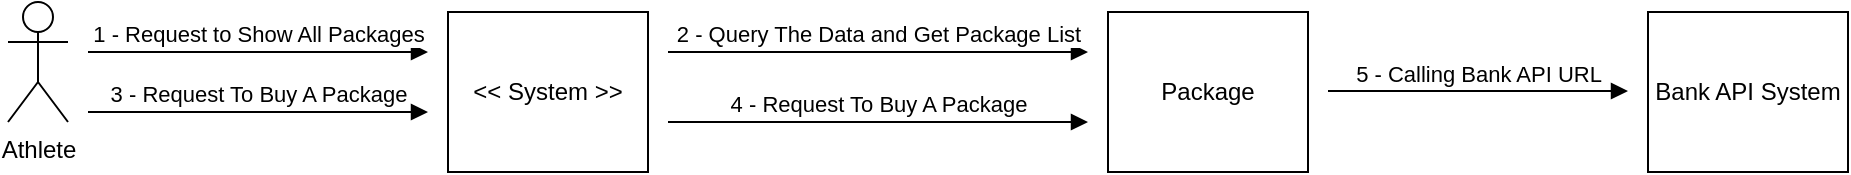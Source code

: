 <mxfile version="12.4.3" type="github" pages="1"><diagram id="mw67f_sT7p7kChdgEXOF" name="Page-1"><mxGraphModel dx="1038" dy="548" grid="1" gridSize="10" guides="1" tooltips="1" connect="1" arrows="1" fold="1" page="1" pageScale="1" pageWidth="850" pageHeight="1100" math="0" shadow="0"><root><mxCell id="0"/><mxCell id="1" parent="0"/><mxCell id="yftaWb96HfxDjKXYrXzD-1" value="Athlete" style="shape=umlActor;verticalLabelPosition=bottom;labelBackgroundColor=#ffffff;verticalAlign=top;html=1;" vertex="1" parent="1"><mxGeometry x="70" y="205" width="30" height="60" as="geometry"/></mxCell><mxCell id="yftaWb96HfxDjKXYrXzD-4" value="&amp;lt;&amp;lt; System &amp;gt;&amp;gt;" style="rounded=0;whiteSpace=wrap;html=1;" vertex="1" parent="1"><mxGeometry x="290" y="210" width="100" height="80" as="geometry"/></mxCell><mxCell id="yftaWb96HfxDjKXYrXzD-5" value="Package" style="rounded=0;whiteSpace=wrap;html=1;" vertex="1" parent="1"><mxGeometry x="620" y="210" width="100" height="80" as="geometry"/></mxCell><mxCell id="yftaWb96HfxDjKXYrXzD-7" value="Bank API System" style="rounded=0;whiteSpace=wrap;html=1;" vertex="1" parent="1"><mxGeometry x="890" y="210" width="100" height="80" as="geometry"/></mxCell><mxCell id="yftaWb96HfxDjKXYrXzD-11" value="1 - Request to Show All Packages" style="html=1;verticalAlign=bottom;endArrow=block;" edge="1" parent="1"><mxGeometry width="80" relative="1" as="geometry"><mxPoint x="110" y="230" as="sourcePoint"/><mxPoint x="280" y="230" as="targetPoint"/></mxGeometry></mxCell><mxCell id="yftaWb96HfxDjKXYrXzD-12" value="2 - Query The Data and Get Package List" style="html=1;verticalAlign=bottom;endArrow=block;" edge="1" parent="1"><mxGeometry width="80" relative="1" as="geometry"><mxPoint x="400" y="230" as="sourcePoint"/><mxPoint x="610" y="230" as="targetPoint"/></mxGeometry></mxCell><mxCell id="yftaWb96HfxDjKXYrXzD-16" value="3 - Request To Buy A Package" style="html=1;verticalAlign=bottom;endArrow=block;" edge="1" parent="1"><mxGeometry width="80" relative="1" as="geometry"><mxPoint x="110" y="260" as="sourcePoint"/><mxPoint x="280" y="260" as="targetPoint"/></mxGeometry></mxCell><mxCell id="yftaWb96HfxDjKXYrXzD-17" value="4 - Request To Buy A Package" style="html=1;verticalAlign=bottom;endArrow=block;" edge="1" parent="1"><mxGeometry width="80" relative="1" as="geometry"><mxPoint x="400" y="265" as="sourcePoint"/><mxPoint x="610" y="265" as="targetPoint"/></mxGeometry></mxCell><mxCell id="yftaWb96HfxDjKXYrXzD-18" value="5 - Calling Bank API URL" style="html=1;verticalAlign=bottom;endArrow=block;" edge="1" parent="1"><mxGeometry width="80" relative="1" as="geometry"><mxPoint x="730" y="249.5" as="sourcePoint"/><mxPoint x="880" y="249.5" as="targetPoint"/></mxGeometry></mxCell></root></mxGraphModel></diagram></mxfile>